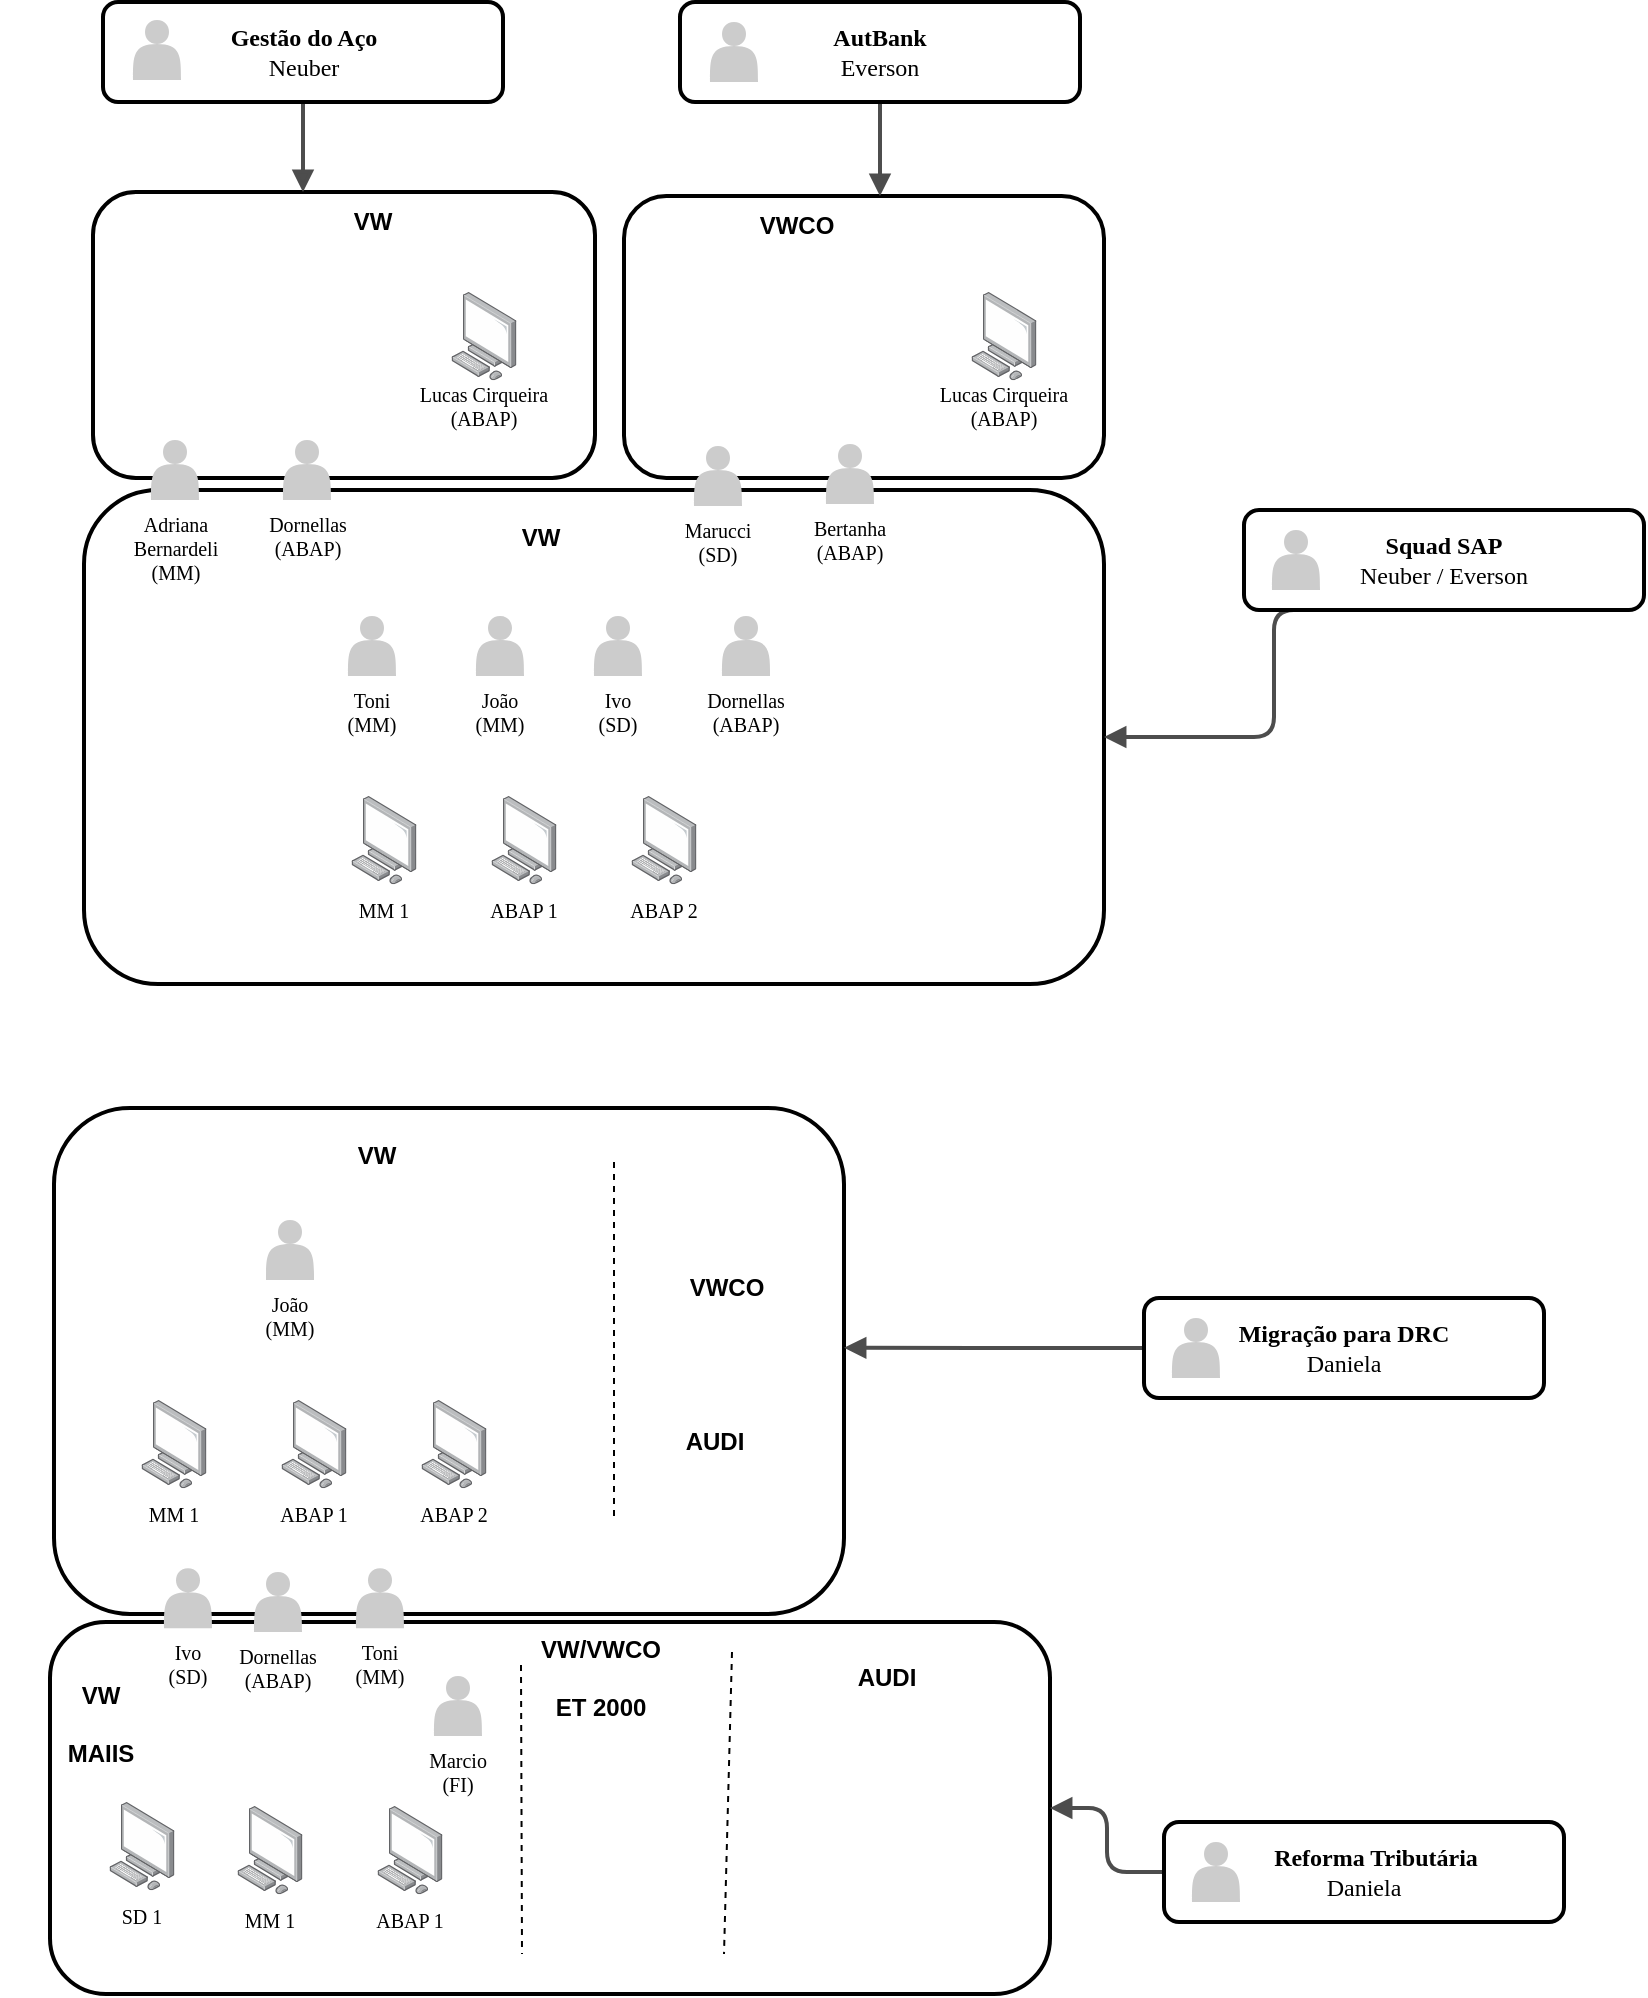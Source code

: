 <mxfile version="26.0.10">
  <diagram name="Page-1" id="19d8dcba-68ad-dc05-1034-9cf7b2a963f6">
    <mxGraphModel dx="2534" dy="1622" grid="1" gridSize="10" guides="1" tooltips="1" connect="1" arrows="1" fold="1" page="1" pageScale="1" pageWidth="1100" pageHeight="850" background="none" math="0" shadow="0">
      <root>
        <mxCell id="0" />
        <mxCell id="1" parent="0" />
        <mxCell id="218ae93e1282097f-19" value="" style="whiteSpace=wrap;html=1;rounded=1;shadow=0;comic=0;strokeWidth=2;fontFamily=Verdana;align=center;fontSize=10;" parent="1" vertex="1">
          <mxGeometry x="23" y="466" width="500" height="186" as="geometry" />
        </mxCell>
        <mxCell id="GQJggGvNAUMxXvSxQGlT-4" value="&lt;font style=&quot;font-size: 12px;&quot;&gt;VW&lt;/font&gt;&lt;div&gt;&lt;font style=&quot;font-size: 12px;&quot;&gt;MAIIS&lt;/font&gt;&lt;/div&gt;" style="text;strokeColor=none;fillColor=none;html=1;fontSize=24;fontStyle=1;verticalAlign=middle;align=center;" vertex="1" parent="1">
          <mxGeometry x="-2" y="493" width="100" height="40" as="geometry" />
        </mxCell>
        <mxCell id="GQJggGvNAUMxXvSxQGlT-18" value="&lt;span style=&quot;font-size: 12px;&quot;&gt;AUDI&lt;/span&gt;" style="text;strokeColor=none;fillColor=none;html=1;fontSize=24;fontStyle=1;verticalAlign=middle;align=center;" vertex="1" parent="1">
          <mxGeometry x="391" y="470" width="100" height="40" as="geometry" />
        </mxCell>
        <mxCell id="GQJggGvNAUMxXvSxQGlT-24" value="" style="endArrow=none;dashed=1;html=1;rounded=0;" edge="1" parent="1">
          <mxGeometry width="50" height="50" relative="1" as="geometry">
            <mxPoint x="258.5" y="487.5" as="sourcePoint" />
            <mxPoint x="259" y="632" as="targetPoint" />
          </mxGeometry>
        </mxCell>
        <mxCell id="GQJggGvNAUMxXvSxQGlT-25" value="" style="endArrow=none;dashed=1;html=1;rounded=0;" edge="1" parent="1">
          <mxGeometry width="50" height="50" relative="1" as="geometry">
            <mxPoint x="364" y="481" as="sourcePoint" />
            <mxPoint x="360" y="632" as="targetPoint" />
          </mxGeometry>
        </mxCell>
        <mxCell id="GQJggGvNAUMxXvSxQGlT-26" value="&lt;font style=&quot;font-size: 12px;&quot;&gt;VW/VWCO&lt;/font&gt;&lt;div&gt;&lt;font style=&quot;font-size: 12px;&quot;&gt;ET 2000&lt;/font&gt;&lt;/div&gt;" style="text;strokeColor=none;fillColor=none;html=1;fontSize=24;fontStyle=1;verticalAlign=middle;align=center;" vertex="1" parent="1">
          <mxGeometry x="248" y="470" width="100" height="40" as="geometry" />
        </mxCell>
        <mxCell id="GQJggGvNAUMxXvSxQGlT-36" value="" style="group" vertex="1" connectable="0" parent="1">
          <mxGeometry x="88" y="558" width="90.0" height="69.18" as="geometry" />
        </mxCell>
        <mxCell id="GQJggGvNAUMxXvSxQGlT-37" value="MM 1" style="text;html=1;strokeColor=none;fillColor=none;align=center;verticalAlign=middle;whiteSpace=wrap;rounded=1;shadow=0;comic=0;fontFamily=Verdana;fontSize=10;" vertex="1" parent="GQJggGvNAUMxXvSxQGlT-36">
          <mxGeometry y="44.18" width="90" height="25" as="geometry" />
        </mxCell>
        <mxCell id="GQJggGvNAUMxXvSxQGlT-38" value="" style="image;points=[];aspect=fixed;html=1;align=center;shadow=0;dashed=0;image=img/lib/allied_telesis/computer_and_terminals/Personal_Computer.svg;" vertex="1" parent="GQJggGvNAUMxXvSxQGlT-36">
          <mxGeometry x="28.7" width="32.6" height="44.18" as="geometry" />
        </mxCell>
        <mxCell id="218ae93e1282097f-12" value="" style="whiteSpace=wrap;html=1;rounded=1;shadow=0;comic=0;strokeWidth=2;fontFamily=Verdana;align=center;fontSize=10;" parent="1" vertex="1">
          <mxGeometry x="25" y="209" width="395" height="253" as="geometry" />
        </mxCell>
        <mxCell id="218ae93e1282097f-13" value="Toni (MM)" style="shape=actor;whiteSpace=wrap;html=1;rounded=0;shadow=0;comic=0;strokeWidth=1;fillColor=#CCCCCC;fontFamily=Verdana;align=center;strokeColor=none;labelPosition=center;verticalLabelPosition=bottom;verticalAlign=top;fontSize=10;" parent="1" vertex="1">
          <mxGeometry x="176" y="439.18" width="24" height="30" as="geometry" />
        </mxCell>
        <mxCell id="GQJggGvNAUMxXvSxQGlT-39" value="" style="group" vertex="1" connectable="0" parent="1">
          <mxGeometry x="158" y="558" width="90.0" height="69.18" as="geometry" />
        </mxCell>
        <mxCell id="GQJggGvNAUMxXvSxQGlT-40" value="ABAP 1" style="text;html=1;strokeColor=none;fillColor=none;align=center;verticalAlign=middle;whiteSpace=wrap;rounded=1;shadow=0;comic=0;fontFamily=Verdana;fontSize=10;" vertex="1" parent="GQJggGvNAUMxXvSxQGlT-39">
          <mxGeometry y="44.18" width="90" height="25" as="geometry" />
        </mxCell>
        <mxCell id="GQJggGvNAUMxXvSxQGlT-41" value="" style="image;points=[];aspect=fixed;html=1;align=center;shadow=0;dashed=0;image=img/lib/allied_telesis/computer_and_terminals/Personal_Computer.svg;" vertex="1" parent="GQJggGvNAUMxXvSxQGlT-39">
          <mxGeometry x="28.7" width="32.6" height="44.18" as="geometry" />
        </mxCell>
        <mxCell id="218ae93e1282097f-16" value="João (MM)" style="shape=actor;whiteSpace=wrap;html=1;rounded=0;shadow=0;comic=0;strokeWidth=1;fillColor=#CCCCCC;fontFamily=Verdana;align=center;strokeColor=none;labelPosition=center;verticalLabelPosition=bottom;verticalAlign=top;fontSize=10;" parent="1" vertex="1">
          <mxGeometry x="131" y="265" width="24" height="30" as="geometry" />
        </mxCell>
        <mxCell id="218ae93e1282097f-52" value="" style="edgeStyle=elbowEdgeStyle;rounded=1;html=1;labelBackgroundColor=none;endArrow=block;endFill=1;strokeColor=#4D4D4D;strokeWidth=2;fontFamily=Verdana;fontSize=10;" parent="1" source="6257edae8c83ed4a-21" target="218ae93e1282097f-19" edge="1">
          <mxGeometry relative="1" as="geometry" />
        </mxCell>
        <mxCell id="GQJggGvNAUMxXvSxQGlT-42" value="Marcio&lt;div&gt;(FI)&lt;/div&gt;" style="shape=actor;whiteSpace=wrap;html=1;rounded=0;shadow=0;comic=0;strokeWidth=1;fillColor=#CCCCCC;fontFamily=Verdana;align=center;strokeColor=none;labelPosition=center;verticalLabelPosition=bottom;verticalAlign=top;fontSize=10;" vertex="1" parent="1">
          <mxGeometry x="215" y="493" width="24" height="30" as="geometry" />
        </mxCell>
        <mxCell id="GQJggGvNAUMxXvSxQGlT-102" value="" style="group" vertex="1" connectable="0" parent="1">
          <mxGeometry x="24" y="556" width="90" height="69.18" as="geometry" />
        </mxCell>
        <mxCell id="GQJggGvNAUMxXvSxQGlT-34" value="SD 1" style="text;html=1;strokeColor=none;fillColor=none;align=center;verticalAlign=middle;whiteSpace=wrap;rounded=1;shadow=0;comic=0;fontFamily=Verdana;fontSize=10;" vertex="1" parent="GQJggGvNAUMxXvSxQGlT-102">
          <mxGeometry y="44.18" width="90" height="25" as="geometry" />
        </mxCell>
        <mxCell id="GQJggGvNAUMxXvSxQGlT-35" value="" style="image;points=[];aspect=fixed;html=1;align=center;shadow=0;dashed=0;image=img/lib/allied_telesis/computer_and_terminals/Personal_Computer.svg;" vertex="1" parent="GQJggGvNAUMxXvSxQGlT-102">
          <mxGeometry x="28.7" width="32.6" height="44.18" as="geometry" />
        </mxCell>
        <mxCell id="GQJggGvNAUMxXvSxQGlT-5" value="" style="edgeStyle=elbowEdgeStyle;rounded=1;html=1;labelBackgroundColor=none;endArrow=block;endFill=1;strokeColor=#4D4D4D;strokeWidth=2;fontFamily=Verdana;fontSize=10;exitX=0;exitY=0.5;exitDx=0;exitDy=0;entryX=1;entryY=0.474;entryDx=0;entryDy=0;entryPerimeter=0;" edge="1" parent="1" source="218ae93e1282097f-8" target="218ae93e1282097f-12">
          <mxGeometry relative="1" as="geometry">
            <mxPoint x="243.5" y="149" as="sourcePoint" />
            <mxPoint x="243.5" y="209" as="targetPoint" />
          </mxGeometry>
        </mxCell>
        <mxCell id="GQJggGvNAUMxXvSxQGlT-11" value="" style="group" vertex="1" connectable="0" parent="1">
          <mxGeometry x="40" y="355" width="90.0" height="69.18" as="geometry" />
        </mxCell>
        <mxCell id="218ae93e1282097f-58" value="MM 1" style="text;html=1;strokeColor=none;fillColor=none;align=center;verticalAlign=middle;whiteSpace=wrap;rounded=1;shadow=0;comic=0;fontFamily=Verdana;fontSize=10;" parent="GQJggGvNAUMxXvSxQGlT-11" vertex="1">
          <mxGeometry y="44.18" width="90" height="25" as="geometry" />
        </mxCell>
        <mxCell id="GQJggGvNAUMxXvSxQGlT-10" value="" style="image;points=[];aspect=fixed;html=1;align=center;shadow=0;dashed=0;image=img/lib/allied_telesis/computer_and_terminals/Personal_Computer.svg;" vertex="1" parent="GQJggGvNAUMxXvSxQGlT-11">
          <mxGeometry x="28.7" width="32.6" height="44.18" as="geometry" />
        </mxCell>
        <mxCell id="GQJggGvNAUMxXvSxQGlT-12" value="" style="group" vertex="1" connectable="0" parent="1">
          <mxGeometry x="110" y="355" width="90.0" height="69.18" as="geometry" />
        </mxCell>
        <mxCell id="GQJggGvNAUMxXvSxQGlT-13" value="ABAP 1" style="text;html=1;strokeColor=none;fillColor=none;align=center;verticalAlign=middle;whiteSpace=wrap;rounded=1;shadow=0;comic=0;fontFamily=Verdana;fontSize=10;" vertex="1" parent="GQJggGvNAUMxXvSxQGlT-12">
          <mxGeometry y="44.18" width="90" height="25" as="geometry" />
        </mxCell>
        <mxCell id="GQJggGvNAUMxXvSxQGlT-14" value="" style="image;points=[];aspect=fixed;html=1;align=center;shadow=0;dashed=0;image=img/lib/allied_telesis/computer_and_terminals/Personal_Computer.svg;" vertex="1" parent="GQJggGvNAUMxXvSxQGlT-12">
          <mxGeometry x="28.7" width="32.6" height="44.18" as="geometry" />
        </mxCell>
        <mxCell id="GQJggGvNAUMxXvSxQGlT-15" value="" style="group" vertex="1" connectable="0" parent="1">
          <mxGeometry x="180" y="355" width="90.0" height="69.18" as="geometry" />
        </mxCell>
        <mxCell id="GQJggGvNAUMxXvSxQGlT-16" value="ABAP 2" style="text;html=1;strokeColor=none;fillColor=none;align=center;verticalAlign=middle;whiteSpace=wrap;rounded=1;shadow=0;comic=0;fontFamily=Verdana;fontSize=10;" vertex="1" parent="GQJggGvNAUMxXvSxQGlT-15">
          <mxGeometry y="44.18" width="90" height="25" as="geometry" />
        </mxCell>
        <mxCell id="GQJggGvNAUMxXvSxQGlT-17" value="" style="image;points=[];aspect=fixed;html=1;align=center;shadow=0;dashed=0;image=img/lib/allied_telesis/computer_and_terminals/Personal_Computer.svg;" vertex="1" parent="GQJggGvNAUMxXvSxQGlT-15">
          <mxGeometry x="28.7" width="32.6" height="44.18" as="geometry" />
        </mxCell>
        <mxCell id="GQJggGvNAUMxXvSxQGlT-19" value="&lt;font style=&quot;font-size: 12px;&quot;&gt;VW&lt;/font&gt;" style="text;strokeColor=none;fillColor=none;html=1;fontSize=24;fontStyle=1;verticalAlign=middle;align=center;" vertex="1" parent="1">
          <mxGeometry x="136" y="209" width="100" height="40" as="geometry" />
        </mxCell>
        <mxCell id="GQJggGvNAUMxXvSxQGlT-20" value="&lt;span style=&quot;font-size: 12px;&quot;&gt;AUDI&lt;/span&gt;" style="text;strokeColor=none;fillColor=none;html=1;fontSize=24;fontStyle=1;verticalAlign=middle;align=center;" vertex="1" parent="1">
          <mxGeometry x="305" y="352" width="100" height="40" as="geometry" />
        </mxCell>
        <mxCell id="GQJggGvNAUMxXvSxQGlT-21" value="&lt;span style=&quot;font-size: 12px;&quot;&gt;VWCO&lt;/span&gt;" style="text;strokeColor=none;fillColor=none;html=1;fontSize=24;fontStyle=1;verticalAlign=middle;align=center;" vertex="1" parent="1">
          <mxGeometry x="311" y="275" width="100" height="40" as="geometry" />
        </mxCell>
        <mxCell id="GQJggGvNAUMxXvSxQGlT-23" value="" style="endArrow=none;dashed=1;html=1;rounded=0;" edge="1" parent="1">
          <mxGeometry width="50" height="50" relative="1" as="geometry">
            <mxPoint x="305" y="236" as="sourcePoint" />
            <mxPoint x="305" y="416" as="targetPoint" />
          </mxGeometry>
        </mxCell>
        <mxCell id="GQJggGvNAUMxXvSxQGlT-43" value="" style="whiteSpace=wrap;html=1;rounded=1;shadow=0;comic=0;strokeWidth=2;fontFamily=Verdana;align=center;fontSize=10;" vertex="1" parent="1">
          <mxGeometry x="40" y="-100" width="510" height="247" as="geometry" />
        </mxCell>
        <mxCell id="GQJggGvNAUMxXvSxQGlT-44" value="Toni (MM)" style="shape=actor;whiteSpace=wrap;html=1;rounded=0;shadow=0;comic=0;strokeWidth=1;fillColor=#CCCCCC;fontFamily=Verdana;align=center;strokeColor=none;labelPosition=center;verticalLabelPosition=bottom;verticalAlign=top;fontSize=10;" vertex="1" parent="1">
          <mxGeometry x="172" y="-37" width="24" height="30" as="geometry" />
        </mxCell>
        <mxCell id="GQJggGvNAUMxXvSxQGlT-45" value="João (MM)" style="shape=actor;whiteSpace=wrap;html=1;rounded=0;shadow=0;comic=0;strokeWidth=1;fillColor=#CCCCCC;fontFamily=Verdana;align=center;strokeColor=none;labelPosition=center;verticalLabelPosition=bottom;verticalAlign=top;fontSize=10;" vertex="1" parent="1">
          <mxGeometry x="236" y="-37" width="24" height="30" as="geometry" />
        </mxCell>
        <mxCell id="GQJggGvNAUMxXvSxQGlT-46" value="Ivo (SD)" style="shape=actor;whiteSpace=wrap;html=1;rounded=0;shadow=0;comic=0;strokeWidth=1;fillColor=#CCCCCC;fontFamily=Verdana;align=center;strokeColor=none;labelPosition=center;verticalLabelPosition=bottom;verticalAlign=top;fontSize=10;" vertex="1" parent="1">
          <mxGeometry x="295" y="-37" width="24" height="30" as="geometry" />
        </mxCell>
        <mxCell id="GQJggGvNAUMxXvSxQGlT-47" value="" style="whiteSpace=wrap;html=1;rounded=1;shadow=0;comic=0;strokeWidth=2;fontFamily=Verdana;align=center;fontSize=10;" vertex="1" parent="1">
          <mxGeometry x="44.5" y="-249" width="251" height="143" as="geometry" />
        </mxCell>
        <mxCell id="GQJggGvNAUMxXvSxQGlT-48" value="" style="edgeStyle=elbowEdgeStyle;rounded=1;html=1;labelBackgroundColor=none;endArrow=block;endFill=1;strokeColor=#4D4D4D;strokeWidth=2;fontFamily=Verdana;fontSize=10;" edge="1" parent="1" source="GQJggGvNAUMxXvSxQGlT-51" target="GQJggGvNAUMxXvSxQGlT-47">
          <mxGeometry relative="1" as="geometry" />
        </mxCell>
        <mxCell id="GQJggGvNAUMxXvSxQGlT-53" value="&lt;font style=&quot;font-size: 12px;&quot;&gt;VW&lt;br&gt;&lt;/font&gt;" style="text;strokeColor=none;fillColor=none;html=1;fontSize=24;fontStyle=1;verticalAlign=middle;align=center;" vertex="1" parent="1">
          <mxGeometry x="133.5" y="-258" width="100" height="40" as="geometry" />
        </mxCell>
        <mxCell id="GQJggGvNAUMxXvSxQGlT-54" value="" style="edgeStyle=elbowEdgeStyle;rounded=1;html=1;labelBackgroundColor=none;endArrow=block;endFill=1;strokeColor=#4D4D4D;strokeWidth=2;fontFamily=Verdana;fontSize=10;exitX=0.5;exitY=1;exitDx=0;exitDy=0;entryX=1;entryY=0.5;entryDx=0;entryDy=0;" edge="1" parent="1" source="GQJggGvNAUMxXvSxQGlT-49" target="GQJggGvNAUMxXvSxQGlT-43">
          <mxGeometry relative="1" as="geometry">
            <mxPoint x="253.5" y="-23" as="sourcePoint" />
            <mxPoint x="253.5" y="37" as="targetPoint" />
          </mxGeometry>
        </mxCell>
        <mxCell id="GQJggGvNAUMxXvSxQGlT-55" value="Dornellas (ABAP)" style="shape=actor;whiteSpace=wrap;html=1;rounded=0;shadow=0;comic=0;strokeWidth=1;fillColor=#CCCCCC;fontFamily=Verdana;align=center;strokeColor=none;labelPosition=center;verticalLabelPosition=bottom;verticalAlign=top;fontSize=10;" vertex="1" parent="1">
          <mxGeometry x="359" y="-37" width="24" height="30" as="geometry" />
        </mxCell>
        <mxCell id="GQJggGvNAUMxXvSxQGlT-56" value="" style="group" vertex="1" connectable="0" parent="1">
          <mxGeometry x="145" y="53" width="90.0" height="69.18" as="geometry" />
        </mxCell>
        <mxCell id="GQJggGvNAUMxXvSxQGlT-57" value="MM 1" style="text;html=1;strokeColor=none;fillColor=none;align=center;verticalAlign=middle;whiteSpace=wrap;rounded=1;shadow=0;comic=0;fontFamily=Verdana;fontSize=10;" vertex="1" parent="GQJggGvNAUMxXvSxQGlT-56">
          <mxGeometry y="44.18" width="90" height="25" as="geometry" />
        </mxCell>
        <mxCell id="GQJggGvNAUMxXvSxQGlT-58" value="" style="image;points=[];aspect=fixed;html=1;align=center;shadow=0;dashed=0;image=img/lib/allied_telesis/computer_and_terminals/Personal_Computer.svg;" vertex="1" parent="GQJggGvNAUMxXvSxQGlT-56">
          <mxGeometry x="28.7" width="32.6" height="44.18" as="geometry" />
        </mxCell>
        <mxCell id="GQJggGvNAUMxXvSxQGlT-59" value="" style="group" vertex="1" connectable="0" parent="1">
          <mxGeometry x="215" y="53" width="90.0" height="69.18" as="geometry" />
        </mxCell>
        <mxCell id="GQJggGvNAUMxXvSxQGlT-60" value="ABAP 1" style="text;html=1;strokeColor=none;fillColor=none;align=center;verticalAlign=middle;whiteSpace=wrap;rounded=1;shadow=0;comic=0;fontFamily=Verdana;fontSize=10;" vertex="1" parent="GQJggGvNAUMxXvSxQGlT-59">
          <mxGeometry y="44.18" width="90" height="25" as="geometry" />
        </mxCell>
        <mxCell id="GQJggGvNAUMxXvSxQGlT-61" value="" style="image;points=[];aspect=fixed;html=1;align=center;shadow=0;dashed=0;image=img/lib/allied_telesis/computer_and_terminals/Personal_Computer.svg;" vertex="1" parent="GQJggGvNAUMxXvSxQGlT-59">
          <mxGeometry x="28.7" width="32.6" height="44.18" as="geometry" />
        </mxCell>
        <mxCell id="GQJggGvNAUMxXvSxQGlT-62" value="" style="group" vertex="1" connectable="0" parent="1">
          <mxGeometry x="285" y="53" width="90.0" height="69.18" as="geometry" />
        </mxCell>
        <mxCell id="GQJggGvNAUMxXvSxQGlT-63" value="ABAP 2" style="text;html=1;strokeColor=none;fillColor=none;align=center;verticalAlign=middle;whiteSpace=wrap;rounded=1;shadow=0;comic=0;fontFamily=Verdana;fontSize=10;" vertex="1" parent="GQJggGvNAUMxXvSxQGlT-62">
          <mxGeometry y="44.18" width="90" height="25" as="geometry" />
        </mxCell>
        <mxCell id="GQJggGvNAUMxXvSxQGlT-64" value="" style="image;points=[];aspect=fixed;html=1;align=center;shadow=0;dashed=0;image=img/lib/allied_telesis/computer_and_terminals/Personal_Computer.svg;" vertex="1" parent="GQJggGvNAUMxXvSxQGlT-62">
          <mxGeometry x="28.7" width="32.6" height="44.18" as="geometry" />
        </mxCell>
        <mxCell id="GQJggGvNAUMxXvSxQGlT-66" value="&lt;font style=&quot;font-size: 12px;&quot;&gt;VW&lt;/font&gt;" style="text;strokeColor=none;fillColor=none;html=1;fontSize=24;fontStyle=1;verticalAlign=middle;align=center;" vertex="1" parent="1">
          <mxGeometry x="218" y="-100" width="100" height="40" as="geometry" />
        </mxCell>
        <mxCell id="GQJggGvNAUMxXvSxQGlT-73" value="Adriana Bernardeli (MM)" style="shape=actor;whiteSpace=wrap;html=1;rounded=0;shadow=0;comic=0;strokeWidth=1;fillColor=#CCCCCC;fontFamily=Verdana;align=center;strokeColor=none;labelPosition=center;verticalLabelPosition=bottom;verticalAlign=top;fontSize=10;" vertex="1" parent="1">
          <mxGeometry x="73.5" y="-125" width="24" height="30" as="geometry" />
        </mxCell>
        <mxCell id="GQJggGvNAUMxXvSxQGlT-75" value="Dornellas (ABAP)" style="shape=actor;whiteSpace=wrap;html=1;rounded=0;shadow=0;comic=0;strokeWidth=1;fillColor=#CCCCCC;fontFamily=Verdana;align=center;strokeColor=none;labelPosition=center;verticalLabelPosition=bottom;verticalAlign=top;fontSize=10;" vertex="1" parent="1">
          <mxGeometry x="139.5" y="-125" width="24" height="30" as="geometry" />
        </mxCell>
        <mxCell id="GQJggGvNAUMxXvSxQGlT-88" value="" style="whiteSpace=wrap;html=1;rounded=1;shadow=0;comic=0;strokeWidth=2;fontFamily=Verdana;align=center;fontSize=10;" vertex="1" parent="1">
          <mxGeometry x="310" y="-247" width="240" height="141" as="geometry" />
        </mxCell>
        <mxCell id="GQJggGvNAUMxXvSxQGlT-89" value="" style="edgeStyle=elbowEdgeStyle;rounded=1;html=1;labelBackgroundColor=none;endArrow=block;endFill=1;strokeColor=#4D4D4D;strokeWidth=2;fontFamily=Verdana;fontSize=10;" edge="1" parent="1" source="GQJggGvNAUMxXvSxQGlT-90" target="GQJggGvNAUMxXvSxQGlT-88">
          <mxGeometry relative="1" as="geometry" />
        </mxCell>
        <mxCell id="GQJggGvNAUMxXvSxQGlT-92" value="&lt;font style=&quot;font-size: 12px;&quot;&gt;VWCO&lt;br&gt;&lt;/font&gt;" style="text;strokeColor=none;fillColor=none;html=1;fontSize=24;fontStyle=1;verticalAlign=middle;align=center;" vertex="1" parent="1">
          <mxGeometry x="346" y="-256" width="100" height="40" as="geometry" />
        </mxCell>
        <mxCell id="GQJggGvNAUMxXvSxQGlT-93" value="Marucci (SD)" style="shape=actor;whiteSpace=wrap;html=1;rounded=0;shadow=0;comic=0;strokeWidth=1;fillColor=#CCCCCC;fontFamily=Verdana;align=center;strokeColor=none;labelPosition=center;verticalLabelPosition=bottom;verticalAlign=top;fontSize=10;" vertex="1" parent="1">
          <mxGeometry x="345" y="-122" width="24" height="30" as="geometry" />
        </mxCell>
        <mxCell id="GQJggGvNAUMxXvSxQGlT-94" value="Bertanha (ABAP)" style="shape=actor;whiteSpace=wrap;html=1;rounded=0;shadow=0;comic=0;strokeWidth=1;fillColor=#CCCCCC;fontFamily=Verdana;align=center;strokeColor=none;labelPosition=center;verticalLabelPosition=bottom;verticalAlign=top;fontSize=10;" vertex="1" parent="1">
          <mxGeometry x="411" y="-123" width="24" height="30" as="geometry" />
        </mxCell>
        <mxCell id="GQJggGvNAUMxXvSxQGlT-95" value="" style="group" vertex="1" connectable="0" parent="1">
          <mxGeometry x="455" y="-199" width="90.0" height="69.18" as="geometry" />
        </mxCell>
        <mxCell id="GQJggGvNAUMxXvSxQGlT-96" value="Lucas Cirqueira (ABAP)" style="text;html=1;strokeColor=none;fillColor=none;align=center;verticalAlign=middle;whiteSpace=wrap;rounded=1;shadow=0;comic=0;fontFamily=Verdana;fontSize=10;" vertex="1" parent="GQJggGvNAUMxXvSxQGlT-95">
          <mxGeometry y="44.18" width="90" height="25" as="geometry" />
        </mxCell>
        <mxCell id="GQJggGvNAUMxXvSxQGlT-97" value="" style="image;points=[];aspect=fixed;html=1;align=center;shadow=0;dashed=0;image=img/lib/allied_telesis/computer_and_terminals/Personal_Computer.svg;" vertex="1" parent="GQJggGvNAUMxXvSxQGlT-95">
          <mxGeometry x="28.7" width="32.6" height="44.18" as="geometry" />
        </mxCell>
        <mxCell id="GQJggGvNAUMxXvSxQGlT-98" value="" style="group" vertex="1" connectable="0" parent="1">
          <mxGeometry x="49.5" y="-344" width="200" height="50" as="geometry" />
        </mxCell>
        <mxCell id="GQJggGvNAUMxXvSxQGlT-51" value="Gestão do Aço&lt;div&gt;&lt;span style=&quot;font-weight: normal;&quot;&gt;Neuber&lt;/span&gt;&lt;/div&gt;" style="whiteSpace=wrap;html=1;rounded=1;shadow=0;comic=0;strokeWidth=2;fontFamily=Verdana;align=center;fontSize=12;fontStyle=1" vertex="1" parent="GQJggGvNAUMxXvSxQGlT-98">
          <mxGeometry width="200" height="50" as="geometry" />
        </mxCell>
        <mxCell id="GQJggGvNAUMxXvSxQGlT-52" value="" style="shape=actor;whiteSpace=wrap;html=1;rounded=0;shadow=0;comic=0;strokeWidth=1;fillColor=#CCCCCC;fontFamily=Verdana;align=center;strokeColor=none;fontSize=12;fontStyle=1" vertex="1" parent="GQJggGvNAUMxXvSxQGlT-98">
          <mxGeometry x="15" y="9" width="24" height="30" as="geometry" />
        </mxCell>
        <mxCell id="GQJggGvNAUMxXvSxQGlT-99" value="" style="group" vertex="1" connectable="0" parent="1">
          <mxGeometry x="338" y="-344" width="200" height="50" as="geometry" />
        </mxCell>
        <mxCell id="GQJggGvNAUMxXvSxQGlT-90" value="AutBank&lt;div&gt;&lt;span style=&quot;font-weight: normal;&quot;&gt;Everson&lt;/span&gt;&lt;/div&gt;" style="whiteSpace=wrap;html=1;rounded=1;shadow=0;comic=0;strokeWidth=2;fontFamily=Verdana;align=center;fontSize=12;fontStyle=1" vertex="1" parent="GQJggGvNAUMxXvSxQGlT-99">
          <mxGeometry width="200" height="50" as="geometry" />
        </mxCell>
        <mxCell id="GQJggGvNAUMxXvSxQGlT-91" value="" style="shape=actor;whiteSpace=wrap;html=1;rounded=0;shadow=0;comic=0;strokeWidth=1;fillColor=#CCCCCC;fontFamily=Verdana;align=center;strokeColor=none;fontSize=12;fontStyle=1" vertex="1" parent="GQJggGvNAUMxXvSxQGlT-99">
          <mxGeometry x="15" y="10" width="24" height="30" as="geometry" />
        </mxCell>
        <mxCell id="GQJggGvNAUMxXvSxQGlT-100" value="" style="group" vertex="1" connectable="0" parent="1">
          <mxGeometry x="620" y="-90" width="200" height="50" as="geometry" />
        </mxCell>
        <mxCell id="GQJggGvNAUMxXvSxQGlT-49" value="Squad SAP&lt;br&gt;&lt;div&gt;&lt;span style=&quot;font-weight: normal&quot;&gt;Neuber / Everson&lt;/span&gt;&lt;/div&gt;" style="whiteSpace=wrap;html=1;rounded=1;shadow=0;comic=0;strokeWidth=2;fontFamily=Verdana;align=center;fontSize=12;fontStyle=1" vertex="1" parent="GQJggGvNAUMxXvSxQGlT-100">
          <mxGeometry width="200" height="50" as="geometry" />
        </mxCell>
        <mxCell id="GQJggGvNAUMxXvSxQGlT-50" value="" style="shape=actor;whiteSpace=wrap;html=1;rounded=0;shadow=0;comic=0;strokeWidth=1;fillColor=#CCCCCC;fontFamily=Verdana;align=center;strokeColor=none;fontSize=12;fontStyle=1" vertex="1" parent="GQJggGvNAUMxXvSxQGlT-100">
          <mxGeometry x="14" y="10" width="24" height="30" as="geometry" />
        </mxCell>
        <mxCell id="218ae93e1282097f-17" value="Ivo (SD)" style="shape=actor;whiteSpace=wrap;html=1;rounded=0;shadow=0;comic=0;strokeWidth=1;fillColor=#CCCCCC;fontFamily=Verdana;align=center;strokeColor=none;labelPosition=center;verticalLabelPosition=bottom;verticalAlign=top;fontSize=10;" parent="1" vertex="1">
          <mxGeometry x="80" y="439.18" width="24" height="30" as="geometry" />
        </mxCell>
        <mxCell id="GQJggGvNAUMxXvSxQGlT-6" value="Dornellas (ABAP)" style="shape=actor;whiteSpace=wrap;html=1;rounded=0;shadow=0;comic=0;strokeWidth=1;fillColor=#CCCCCC;fontFamily=Verdana;align=center;strokeColor=none;labelPosition=center;verticalLabelPosition=bottom;verticalAlign=top;fontSize=10;" vertex="1" parent="1">
          <mxGeometry x="125" y="441" width="24" height="30" as="geometry" />
        </mxCell>
        <mxCell id="GQJggGvNAUMxXvSxQGlT-104" value="" style="group" vertex="1" connectable="0" parent="1">
          <mxGeometry x="580" y="566" width="200" height="50" as="geometry" />
        </mxCell>
        <mxCell id="6257edae8c83ed4a-21" value="&amp;nbsp; &amp;nbsp; Reforma Tributária&lt;div&gt;&lt;span style=&quot;font-weight: normal;&quot;&gt;Daniela&lt;/span&gt;&lt;/div&gt;" style="whiteSpace=wrap;html=1;rounded=1;shadow=0;comic=0;strokeWidth=2;fontFamily=Verdana;align=center;fontSize=12;fontStyle=1" parent="GQJggGvNAUMxXvSxQGlT-104" vertex="1">
          <mxGeometry width="200" height="50" as="geometry" />
        </mxCell>
        <mxCell id="6257edae8c83ed4a-22" value="" style="shape=actor;whiteSpace=wrap;html=1;rounded=0;shadow=0;comic=0;strokeWidth=1;fillColor=#CCCCCC;fontFamily=Verdana;align=center;strokeColor=none;fontSize=12;fontStyle=1" parent="GQJggGvNAUMxXvSxQGlT-104" vertex="1">
          <mxGeometry x="14" y="10" width="24" height="30" as="geometry" />
        </mxCell>
        <mxCell id="GQJggGvNAUMxXvSxQGlT-105" value="" style="group" vertex="1" connectable="0" parent="1">
          <mxGeometry x="570" y="304" width="200" height="50" as="geometry" />
        </mxCell>
        <mxCell id="218ae93e1282097f-8" value="&lt;span&gt;Migração para DRC&lt;/span&gt;&lt;div&gt;&lt;span style=&quot;font-weight: normal&quot;&gt;Daniela&lt;/span&gt;&lt;/div&gt;" style="whiteSpace=wrap;html=1;rounded=1;shadow=0;comic=0;strokeWidth=2;fontFamily=Verdana;align=center;fontSize=12;fontStyle=1" parent="GQJggGvNAUMxXvSxQGlT-105" vertex="1">
          <mxGeometry width="200" height="50" as="geometry" />
        </mxCell>
        <mxCell id="218ae93e1282097f-9" value="" style="shape=actor;whiteSpace=wrap;html=1;rounded=0;shadow=0;comic=0;strokeWidth=1;fillColor=#CCCCCC;fontFamily=Verdana;align=center;strokeColor=none;fontSize=12;fontStyle=1" parent="GQJggGvNAUMxXvSxQGlT-105" vertex="1">
          <mxGeometry x="14" y="10" width="24" height="30" as="geometry" />
        </mxCell>
        <mxCell id="GQJggGvNAUMxXvSxQGlT-76" value="" style="group" vertex="1" connectable="0" parent="1">
          <mxGeometry x="195" y="-199" width="90.0" height="69.18" as="geometry" />
        </mxCell>
        <mxCell id="GQJggGvNAUMxXvSxQGlT-77" value="Lucas Cirqueira (ABAP)" style="text;html=1;strokeColor=none;fillColor=none;align=center;verticalAlign=middle;whiteSpace=wrap;rounded=1;shadow=0;comic=0;fontFamily=Verdana;fontSize=10;" vertex="1" parent="GQJggGvNAUMxXvSxQGlT-76">
          <mxGeometry y="44.18" width="90" height="25" as="geometry" />
        </mxCell>
        <mxCell id="GQJggGvNAUMxXvSxQGlT-78" value="" style="image;points=[];aspect=fixed;html=1;align=center;shadow=0;dashed=0;image=img/lib/allied_telesis/computer_and_terminals/Personal_Computer.svg;" vertex="1" parent="GQJggGvNAUMxXvSxQGlT-76">
          <mxGeometry x="28.7" width="32.6" height="44.18" as="geometry" />
        </mxCell>
      </root>
    </mxGraphModel>
  </diagram>
</mxfile>
